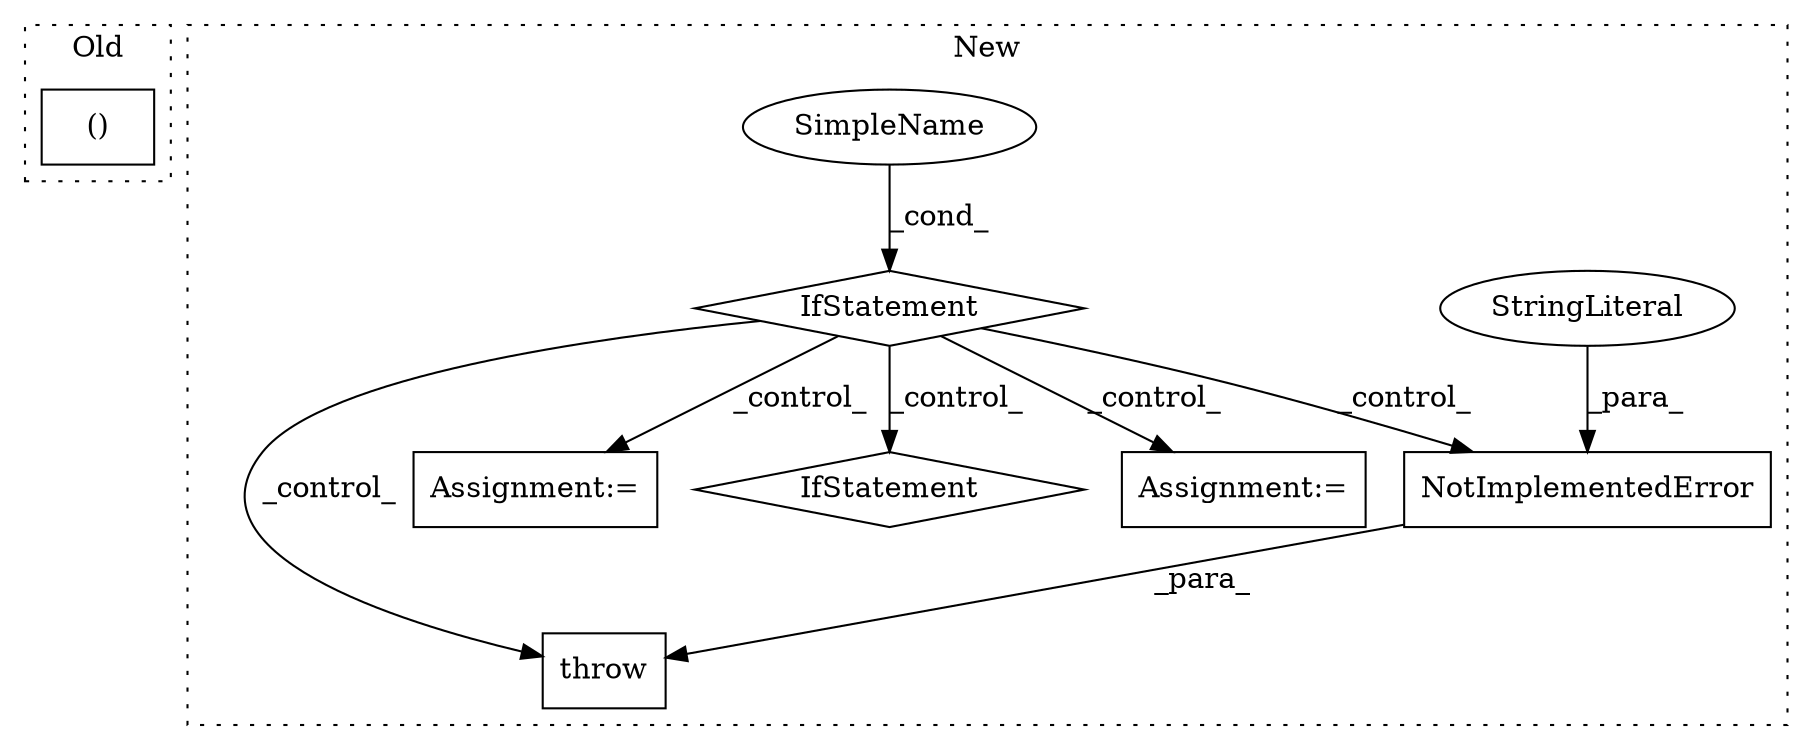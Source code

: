 digraph G {
subgraph cluster0 {
1 [label="()" a="106" s="1840" l="26" shape="box"];
label = "Old";
style="dotted";
}
subgraph cluster1 {
2 [label="NotImplementedError" a="32" s="1704,1829" l="20,1" shape="box"];
3 [label="throw" a="53" s="1698" l="6" shape="box"];
4 [label="StringLiteral" a="45" s="1724" l="105" shape="ellipse"];
5 [label="SimpleName" a="42" s="" l="" shape="ellipse"];
6 [label="IfStatement" a="25" s="1660,1688" l="4,2" shape="diamond"];
7 [label="Assignment:=" a="7" s="2137" l="1" shape="box"];
8 [label="IfStatement" a="25" s="1999" l="42" shape="diamond"];
9 [label="Assignment:=" a="7" s="2090" l="1" shape="box"];
label = "New";
style="dotted";
}
2 -> 3 [label="_para_"];
4 -> 2 [label="_para_"];
5 -> 6 [label="_cond_"];
6 -> 9 [label="_control_"];
6 -> 7 [label="_control_"];
6 -> 2 [label="_control_"];
6 -> 3 [label="_control_"];
6 -> 8 [label="_control_"];
}